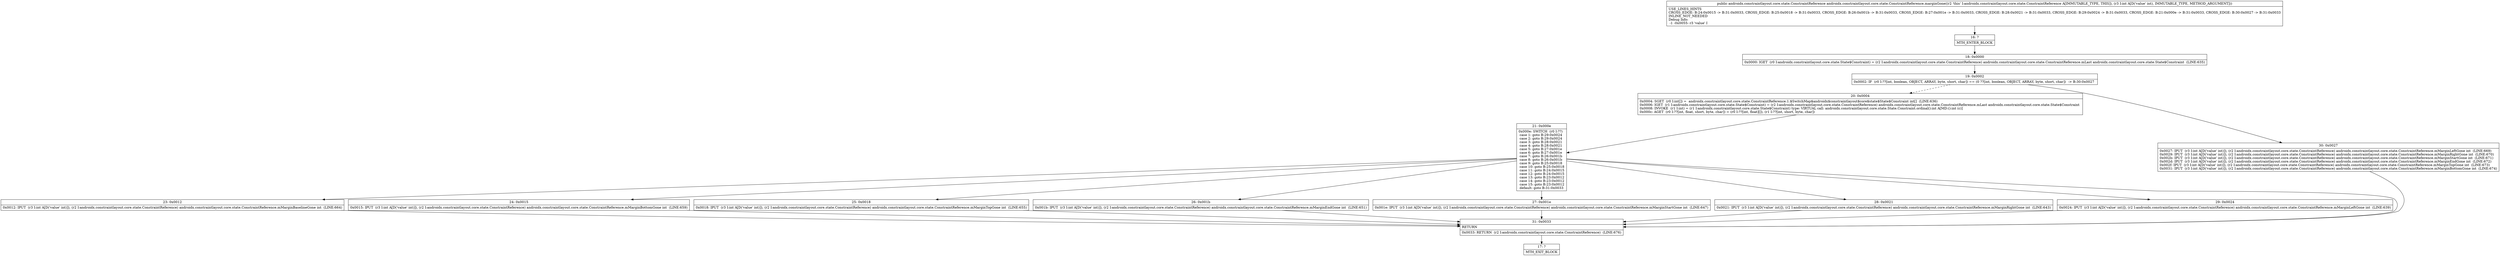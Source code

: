 digraph "CFG forandroidx.constraintlayout.core.state.ConstraintReference.marginGone(I)Landroidx\/constraintlayout\/core\/state\/ConstraintReference;" {
Node_16 [shape=record,label="{16\:\ ?|MTH_ENTER_BLOCK\l}"];
Node_18 [shape=record,label="{18\:\ 0x0000|0x0000: IGET  (r0 I:androidx.constraintlayout.core.state.State$Constraint) = (r2 I:androidx.constraintlayout.core.state.ConstraintReference) androidx.constraintlayout.core.state.ConstraintReference.mLast androidx.constraintlayout.core.state.State$Constraint  (LINE:635)\l}"];
Node_19 [shape=record,label="{19\:\ 0x0002|0x0002: IF  (r0 I:??[int, boolean, OBJECT, ARRAY, byte, short, char]) == (0 ??[int, boolean, OBJECT, ARRAY, byte, short, char])  \-\> B:30:0x0027 \l}"];
Node_20 [shape=record,label="{20\:\ 0x0004|0x0004: SGET  (r0 I:int[]) =  androidx.constraintlayout.core.state.ConstraintReference.1.$SwitchMap$androidx$constraintlayout$core$state$State$Constraint int[]  (LINE:636)\l0x0006: IGET  (r1 I:androidx.constraintlayout.core.state.State$Constraint) = (r2 I:androidx.constraintlayout.core.state.ConstraintReference) androidx.constraintlayout.core.state.ConstraintReference.mLast androidx.constraintlayout.core.state.State$Constraint \l0x0008: INVOKE  (r1 I:int) = (r1 I:androidx.constraintlayout.core.state.State$Constraint) type: VIRTUAL call: androidx.constraintlayout.core.state.State.Constraint.ordinal():int A[MD:():int (c)]\l0x000c: AGET  (r0 I:??[int, float, short, byte, char]) = (r0 I:??[int, float][]), (r1 I:??[int, short, byte, char]) \l}"];
Node_21 [shape=record,label="{21\:\ 0x000e|0x000e: SWITCH  (r0 I:??)\l case 1: goto B:29:0x0024\l case 2: goto B:29:0x0024\l case 3: goto B:28:0x0021\l case 4: goto B:28:0x0021\l case 5: goto B:27:0x001e\l case 6: goto B:27:0x001e\l case 7: goto B:26:0x001b\l case 8: goto B:26:0x001b\l case 9: goto B:25:0x0018\l case 10: goto B:25:0x0018\l case 11: goto B:24:0x0015\l case 12: goto B:24:0x0015\l case 13: goto B:23:0x0012\l case 14: goto B:23:0x0012\l case 15: goto B:23:0x0012\l default: goto B:31:0x0033 \l}"];
Node_23 [shape=record,label="{23\:\ 0x0012|0x0012: IPUT  (r3 I:int A[D('value' int)]), (r2 I:androidx.constraintlayout.core.state.ConstraintReference) androidx.constraintlayout.core.state.ConstraintReference.mMarginBaselineGone int  (LINE:664)\l}"];
Node_24 [shape=record,label="{24\:\ 0x0015|0x0015: IPUT  (r3 I:int A[D('value' int)]), (r2 I:androidx.constraintlayout.core.state.ConstraintReference) androidx.constraintlayout.core.state.ConstraintReference.mMarginBottomGone int  (LINE:659)\l}"];
Node_25 [shape=record,label="{25\:\ 0x0018|0x0018: IPUT  (r3 I:int A[D('value' int)]), (r2 I:androidx.constraintlayout.core.state.ConstraintReference) androidx.constraintlayout.core.state.ConstraintReference.mMarginTopGone int  (LINE:655)\l}"];
Node_26 [shape=record,label="{26\:\ 0x001b|0x001b: IPUT  (r3 I:int A[D('value' int)]), (r2 I:androidx.constraintlayout.core.state.ConstraintReference) androidx.constraintlayout.core.state.ConstraintReference.mMarginEndGone int  (LINE:651)\l}"];
Node_27 [shape=record,label="{27\:\ 0x001e|0x001e: IPUT  (r3 I:int A[D('value' int)]), (r2 I:androidx.constraintlayout.core.state.ConstraintReference) androidx.constraintlayout.core.state.ConstraintReference.mMarginStartGone int  (LINE:647)\l}"];
Node_28 [shape=record,label="{28\:\ 0x0021|0x0021: IPUT  (r3 I:int A[D('value' int)]), (r2 I:androidx.constraintlayout.core.state.ConstraintReference) androidx.constraintlayout.core.state.ConstraintReference.mMarginRightGone int  (LINE:643)\l}"];
Node_29 [shape=record,label="{29\:\ 0x0024|0x0024: IPUT  (r3 I:int A[D('value' int)]), (r2 I:androidx.constraintlayout.core.state.ConstraintReference) androidx.constraintlayout.core.state.ConstraintReference.mMarginLeftGone int  (LINE:639)\l}"];
Node_31 [shape=record,label="{31\:\ 0x0033|RETURN\l|0x0033: RETURN  (r2 I:androidx.constraintlayout.core.state.ConstraintReference)  (LINE:676)\l}"];
Node_17 [shape=record,label="{17\:\ ?|MTH_EXIT_BLOCK\l}"];
Node_30 [shape=record,label="{30\:\ 0x0027|0x0027: IPUT  (r3 I:int A[D('value' int)]), (r2 I:androidx.constraintlayout.core.state.ConstraintReference) androidx.constraintlayout.core.state.ConstraintReference.mMarginLeftGone int  (LINE:669)\l0x0029: IPUT  (r3 I:int A[D('value' int)]), (r2 I:androidx.constraintlayout.core.state.ConstraintReference) androidx.constraintlayout.core.state.ConstraintReference.mMarginRightGone int  (LINE:670)\l0x002b: IPUT  (r3 I:int A[D('value' int)]), (r2 I:androidx.constraintlayout.core.state.ConstraintReference) androidx.constraintlayout.core.state.ConstraintReference.mMarginStartGone int  (LINE:671)\l0x002d: IPUT  (r3 I:int A[D('value' int)]), (r2 I:androidx.constraintlayout.core.state.ConstraintReference) androidx.constraintlayout.core.state.ConstraintReference.mMarginEndGone int  (LINE:672)\l0x002f: IPUT  (r3 I:int A[D('value' int)]), (r2 I:androidx.constraintlayout.core.state.ConstraintReference) androidx.constraintlayout.core.state.ConstraintReference.mMarginTopGone int  (LINE:673)\l0x0031: IPUT  (r3 I:int A[D('value' int)]), (r2 I:androidx.constraintlayout.core.state.ConstraintReference) androidx.constraintlayout.core.state.ConstraintReference.mMarginBottomGone int  (LINE:674)\l}"];
MethodNode[shape=record,label="{public androidx.constraintlayout.core.state.ConstraintReference androidx.constraintlayout.core.state.ConstraintReference.marginGone((r2 'this' I:androidx.constraintlayout.core.state.ConstraintReference A[IMMUTABLE_TYPE, THIS]), (r3 I:int A[D('value' int), IMMUTABLE_TYPE, METHOD_ARGUMENT]))  | USE_LINES_HINTS\lCROSS_EDGE: B:24:0x0015 \-\> B:31:0x0033, CROSS_EDGE: B:25:0x0018 \-\> B:31:0x0033, CROSS_EDGE: B:26:0x001b \-\> B:31:0x0033, CROSS_EDGE: B:27:0x001e \-\> B:31:0x0033, CROSS_EDGE: B:28:0x0021 \-\> B:31:0x0033, CROSS_EDGE: B:29:0x0024 \-\> B:31:0x0033, CROSS_EDGE: B:21:0x000e \-\> B:31:0x0033, CROSS_EDGE: B:30:0x0027 \-\> B:31:0x0033\lINLINE_NOT_NEEDED\lDebug Info:\l  \-1 \-0x0055: r3 'value' I\l}"];
MethodNode -> Node_16;Node_16 -> Node_18;
Node_18 -> Node_19;
Node_19 -> Node_20[style=dashed];
Node_19 -> Node_30;
Node_20 -> Node_21;
Node_21 -> Node_23;
Node_21 -> Node_24;
Node_21 -> Node_25;
Node_21 -> Node_26;
Node_21 -> Node_27;
Node_21 -> Node_28;
Node_21 -> Node_29;
Node_21 -> Node_31;
Node_23 -> Node_31;
Node_24 -> Node_31;
Node_25 -> Node_31;
Node_26 -> Node_31;
Node_27 -> Node_31;
Node_28 -> Node_31;
Node_29 -> Node_31;
Node_31 -> Node_17;
Node_30 -> Node_31;
}

